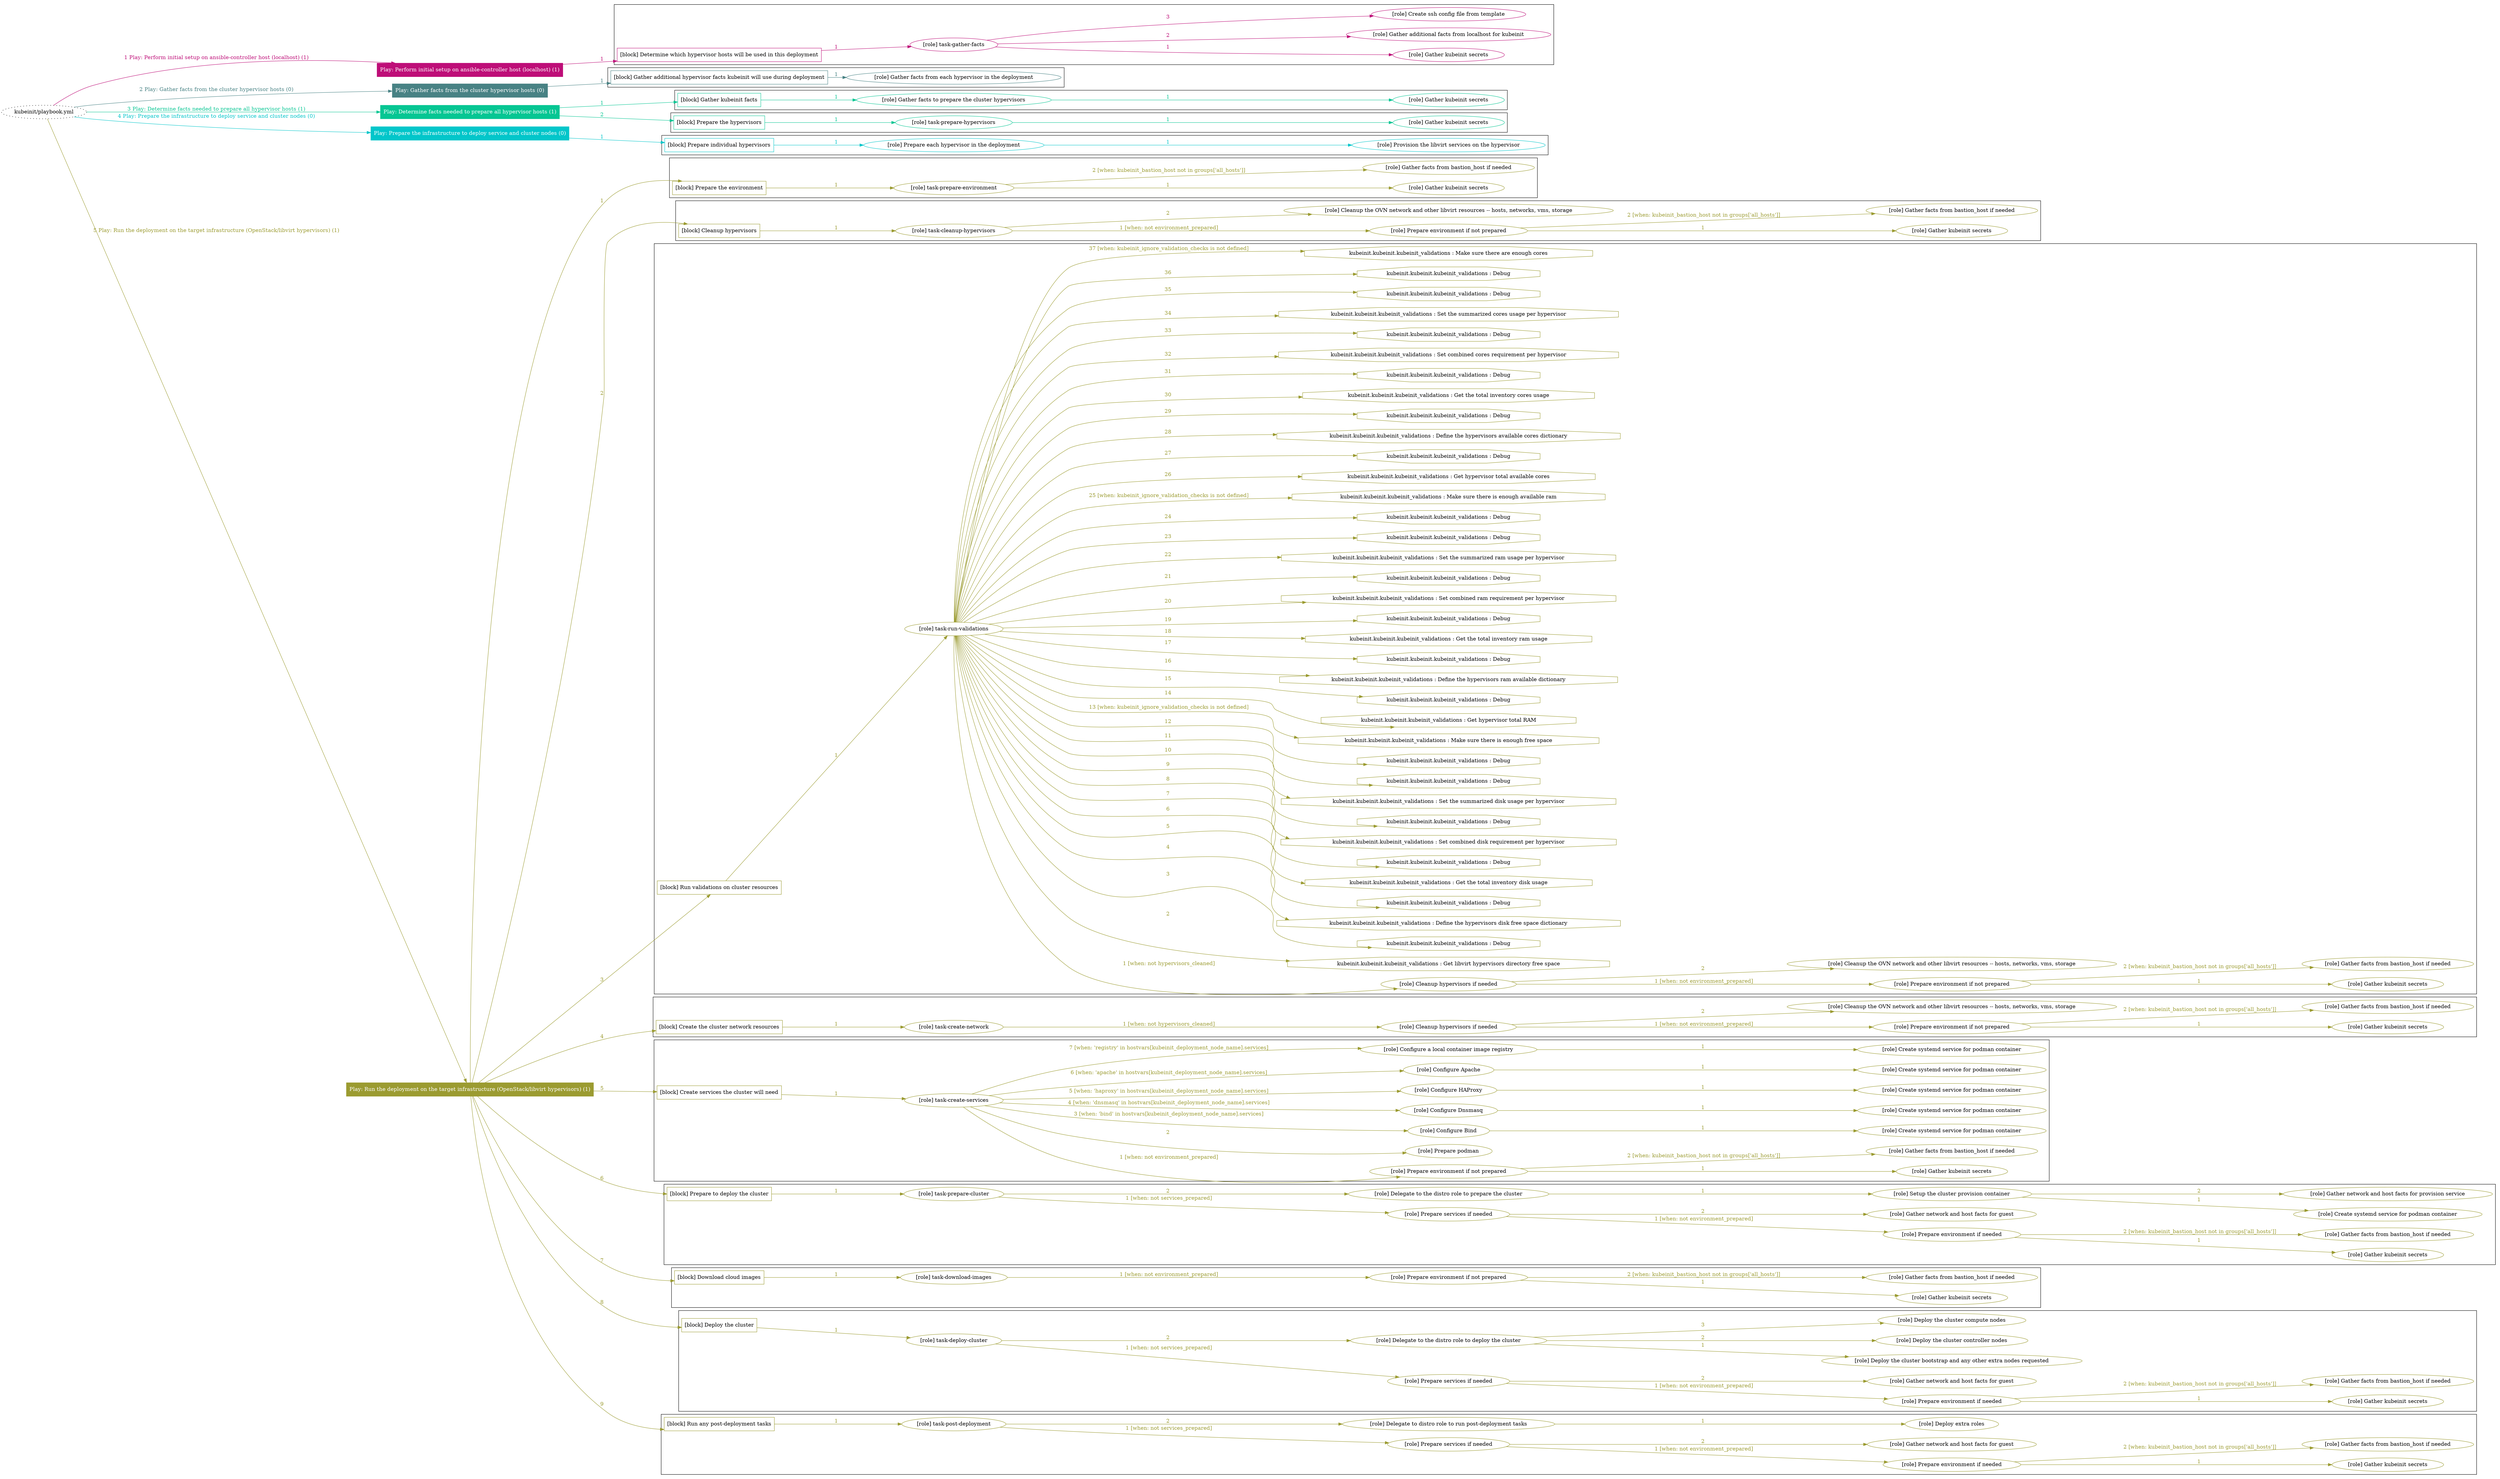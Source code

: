 digraph {
	graph [concentrate=true ordering=in rankdir=LR ratio=fill]
	edge [esep=5 sep=10]
	"kubeinit/playbook.yml" [URL="/home/runner/work/kubeinit/kubeinit/kubeinit/playbook.yml" id=playbook_79feef33 style=dotted]
	"kubeinit/playbook.yml" -> play_b6264d5d [label="1 Play: Perform initial setup on ansible-controller host (localhost) (1)" color="#be0e78" fontcolor="#be0e78" id=edge_play_b6264d5d labeltooltip="1 Play: Perform initial setup on ansible-controller host (localhost) (1)" tooltip="1 Play: Perform initial setup on ansible-controller host (localhost) (1)"]
	subgraph "Play: Perform initial setup on ansible-controller host (localhost) (1)" {
		play_b6264d5d [label="Play: Perform initial setup on ansible-controller host (localhost) (1)" URL="/home/runner/work/kubeinit/kubeinit/kubeinit/playbook.yml" color="#be0e78" fontcolor="#ffffff" id=play_b6264d5d shape=box style=filled tooltip=localhost]
		play_b6264d5d -> block_942d577d [label=1 color="#be0e78" fontcolor="#be0e78" id=edge_block_942d577d labeltooltip=1 tooltip=1]
		subgraph cluster_block_942d577d {
			block_942d577d [label="[block] Determine which hypervisor hosts will be used in this deployment" URL="/home/runner/work/kubeinit/kubeinit/kubeinit/playbook.yml" color="#be0e78" id=block_942d577d labeltooltip="Determine which hypervisor hosts will be used in this deployment" shape=box tooltip="Determine which hypervisor hosts will be used in this deployment"]
			block_942d577d -> role_ca9f00c0 [label="1 " color="#be0e78" fontcolor="#be0e78" id=edge_role_ca9f00c0 labeltooltip="1 " tooltip="1 "]
			subgraph "task-gather-facts" {
				role_ca9f00c0 [label="[role] task-gather-facts" URL="/home/runner/work/kubeinit/kubeinit/kubeinit/playbook.yml" color="#be0e78" id=role_ca9f00c0 tooltip="task-gather-facts"]
				role_ca9f00c0 -> role_f2886af3 [label="1 " color="#be0e78" fontcolor="#be0e78" id=edge_role_f2886af3 labeltooltip="1 " tooltip="1 "]
				subgraph "Gather kubeinit secrets" {
					role_f2886af3 [label="[role] Gather kubeinit secrets" URL="/home/runner/.ansible/collections/ansible_collections/kubeinit/kubeinit/roles/kubeinit_prepare/tasks/build_hypervisors_group.yml" color="#be0e78" id=role_f2886af3 tooltip="Gather kubeinit secrets"]
				}
				role_ca9f00c0 -> role_93251179 [label="2 " color="#be0e78" fontcolor="#be0e78" id=edge_role_93251179 labeltooltip="2 " tooltip="2 "]
				subgraph "Gather additional facts from localhost for kubeinit" {
					role_93251179 [label="[role] Gather additional facts from localhost for kubeinit" URL="/home/runner/.ansible/collections/ansible_collections/kubeinit/kubeinit/roles/kubeinit_prepare/tasks/build_hypervisors_group.yml" color="#be0e78" id=role_93251179 tooltip="Gather additional facts from localhost for kubeinit"]
				}
				role_ca9f00c0 -> role_b728323c [label="3 " color="#be0e78" fontcolor="#be0e78" id=edge_role_b728323c labeltooltip="3 " tooltip="3 "]
				subgraph "Create ssh config file from template" {
					role_b728323c [label="[role] Create ssh config file from template" URL="/home/runner/.ansible/collections/ansible_collections/kubeinit/kubeinit/roles/kubeinit_prepare/tasks/build_hypervisors_group.yml" color="#be0e78" id=role_b728323c tooltip="Create ssh config file from template"]
				}
			}
		}
	}
	"kubeinit/playbook.yml" -> play_5d68a4b6 [label="2 Play: Gather facts from the cluster hypervisor hosts (0)" color="#488284" fontcolor="#488284" id=edge_play_5d68a4b6 labeltooltip="2 Play: Gather facts from the cluster hypervisor hosts (0)" tooltip="2 Play: Gather facts from the cluster hypervisor hosts (0)"]
	subgraph "Play: Gather facts from the cluster hypervisor hosts (0)" {
		play_5d68a4b6 [label="Play: Gather facts from the cluster hypervisor hosts (0)" URL="/home/runner/work/kubeinit/kubeinit/kubeinit/playbook.yml" color="#488284" fontcolor="#ffffff" id=play_5d68a4b6 shape=box style=filled tooltip="Play: Gather facts from the cluster hypervisor hosts (0)"]
		play_5d68a4b6 -> block_b8fb688a [label=1 color="#488284" fontcolor="#488284" id=edge_block_b8fb688a labeltooltip=1 tooltip=1]
		subgraph cluster_block_b8fb688a {
			block_b8fb688a [label="[block] Gather additional hypervisor facts kubeinit will use during deployment" URL="/home/runner/work/kubeinit/kubeinit/kubeinit/playbook.yml" color="#488284" id=block_b8fb688a labeltooltip="Gather additional hypervisor facts kubeinit will use during deployment" shape=box tooltip="Gather additional hypervisor facts kubeinit will use during deployment"]
			block_b8fb688a -> role_fa8a4aa1 [label="1 " color="#488284" fontcolor="#488284" id=edge_role_fa8a4aa1 labeltooltip="1 " tooltip="1 "]
			subgraph "Gather facts from each hypervisor in the deployment" {
				role_fa8a4aa1 [label="[role] Gather facts from each hypervisor in the deployment" URL="/home/runner/work/kubeinit/kubeinit/kubeinit/playbook.yml" color="#488284" id=role_fa8a4aa1 tooltip="Gather facts from each hypervisor in the deployment"]
			}
		}
	}
	"kubeinit/playbook.yml" -> play_2be10977 [label="3 Play: Determine facts needed to prepare all hypervisor hosts (1)" color="#06c693" fontcolor="#06c693" id=edge_play_2be10977 labeltooltip="3 Play: Determine facts needed to prepare all hypervisor hosts (1)" tooltip="3 Play: Determine facts needed to prepare all hypervisor hosts (1)"]
	subgraph "Play: Determine facts needed to prepare all hypervisor hosts (1)" {
		play_2be10977 [label="Play: Determine facts needed to prepare all hypervisor hosts (1)" URL="/home/runner/work/kubeinit/kubeinit/kubeinit/playbook.yml" color="#06c693" fontcolor="#ffffff" id=play_2be10977 shape=box style=filled tooltip=localhost]
		play_2be10977 -> block_46631182 [label=1 color="#06c693" fontcolor="#06c693" id=edge_block_46631182 labeltooltip=1 tooltip=1]
		subgraph cluster_block_46631182 {
			block_46631182 [label="[block] Gather kubeinit facts" URL="/home/runner/work/kubeinit/kubeinit/kubeinit/playbook.yml" color="#06c693" id=block_46631182 labeltooltip="Gather kubeinit facts" shape=box tooltip="Gather kubeinit facts"]
			block_46631182 -> role_393a9db3 [label="1 " color="#06c693" fontcolor="#06c693" id=edge_role_393a9db3 labeltooltip="1 " tooltip="1 "]
			subgraph "Gather facts to prepare the cluster hypervisors" {
				role_393a9db3 [label="[role] Gather facts to prepare the cluster hypervisors" URL="/home/runner/work/kubeinit/kubeinit/kubeinit/playbook.yml" color="#06c693" id=role_393a9db3 tooltip="Gather facts to prepare the cluster hypervisors"]
				role_393a9db3 -> role_15fc2aa1 [label="1 " color="#06c693" fontcolor="#06c693" id=edge_role_15fc2aa1 labeltooltip="1 " tooltip="1 "]
				subgraph "Gather kubeinit secrets" {
					role_15fc2aa1 [label="[role] Gather kubeinit secrets" URL="/home/runner/.ansible/collections/ansible_collections/kubeinit/kubeinit/roles/kubeinit_prepare/tasks/gather_kubeinit_facts.yml" color="#06c693" id=role_15fc2aa1 tooltip="Gather kubeinit secrets"]
				}
			}
		}
		play_2be10977 -> block_dbf556fd [label=2 color="#06c693" fontcolor="#06c693" id=edge_block_dbf556fd labeltooltip=2 tooltip=2]
		subgraph cluster_block_dbf556fd {
			block_dbf556fd [label="[block] Prepare the hypervisors" URL="/home/runner/work/kubeinit/kubeinit/kubeinit/playbook.yml" color="#06c693" id=block_dbf556fd labeltooltip="Prepare the hypervisors" shape=box tooltip="Prepare the hypervisors"]
			block_dbf556fd -> role_bd6dd998 [label="1 " color="#06c693" fontcolor="#06c693" id=edge_role_bd6dd998 labeltooltip="1 " tooltip="1 "]
			subgraph "task-prepare-hypervisors" {
				role_bd6dd998 [label="[role] task-prepare-hypervisors" URL="/home/runner/work/kubeinit/kubeinit/kubeinit/playbook.yml" color="#06c693" id=role_bd6dd998 tooltip="task-prepare-hypervisors"]
				role_bd6dd998 -> role_65ed6461 [label="1 " color="#06c693" fontcolor="#06c693" id=edge_role_65ed6461 labeltooltip="1 " tooltip="1 "]
				subgraph "Gather kubeinit secrets" {
					role_65ed6461 [label="[role] Gather kubeinit secrets" URL="/home/runner/.ansible/collections/ansible_collections/kubeinit/kubeinit/roles/kubeinit_prepare/tasks/gather_kubeinit_facts.yml" color="#06c693" id=role_65ed6461 tooltip="Gather kubeinit secrets"]
				}
			}
		}
	}
	"kubeinit/playbook.yml" -> play_b02cfb0a [label="4 Play: Prepare the infrastructure to deploy service and cluster nodes (0)" color="#02c6ca" fontcolor="#02c6ca" id=edge_play_b02cfb0a labeltooltip="4 Play: Prepare the infrastructure to deploy service and cluster nodes (0)" tooltip="4 Play: Prepare the infrastructure to deploy service and cluster nodes (0)"]
	subgraph "Play: Prepare the infrastructure to deploy service and cluster nodes (0)" {
		play_b02cfb0a [label="Play: Prepare the infrastructure to deploy service and cluster nodes (0)" URL="/home/runner/work/kubeinit/kubeinit/kubeinit/playbook.yml" color="#02c6ca" fontcolor="#ffffff" id=play_b02cfb0a shape=box style=filled tooltip="Play: Prepare the infrastructure to deploy service and cluster nodes (0)"]
		play_b02cfb0a -> block_32d2fcfc [label=1 color="#02c6ca" fontcolor="#02c6ca" id=edge_block_32d2fcfc labeltooltip=1 tooltip=1]
		subgraph cluster_block_32d2fcfc {
			block_32d2fcfc [label="[block] Prepare individual hypervisors" URL="/home/runner/work/kubeinit/kubeinit/kubeinit/playbook.yml" color="#02c6ca" id=block_32d2fcfc labeltooltip="Prepare individual hypervisors" shape=box tooltip="Prepare individual hypervisors"]
			block_32d2fcfc -> role_2713a1a3 [label="1 " color="#02c6ca" fontcolor="#02c6ca" id=edge_role_2713a1a3 labeltooltip="1 " tooltip="1 "]
			subgraph "Prepare each hypervisor in the deployment" {
				role_2713a1a3 [label="[role] Prepare each hypervisor in the deployment" URL="/home/runner/work/kubeinit/kubeinit/kubeinit/playbook.yml" color="#02c6ca" id=role_2713a1a3 tooltip="Prepare each hypervisor in the deployment"]
				role_2713a1a3 -> role_30ef7427 [label="1 " color="#02c6ca" fontcolor="#02c6ca" id=edge_role_30ef7427 labeltooltip="1 " tooltip="1 "]
				subgraph "Provision the libvirt services on the hypervisor" {
					role_30ef7427 [label="[role] Provision the libvirt services on the hypervisor" URL="/home/runner/.ansible/collections/ansible_collections/kubeinit/kubeinit/roles/kubeinit_prepare/tasks/prepare_hypervisor.yml" color="#02c6ca" id=role_30ef7427 tooltip="Provision the libvirt services on the hypervisor"]
				}
			}
		}
	}
	"kubeinit/playbook.yml" -> play_7c5bcf13 [label="5 Play: Run the deployment on the target infrastructure (OpenStack/libvirt hypervisors) (1)" color="#9b9b31" fontcolor="#9b9b31" id=edge_play_7c5bcf13 labeltooltip="5 Play: Run the deployment on the target infrastructure (OpenStack/libvirt hypervisors) (1)" tooltip="5 Play: Run the deployment on the target infrastructure (OpenStack/libvirt hypervisors) (1)"]
	subgraph "Play: Run the deployment on the target infrastructure (OpenStack/libvirt hypervisors) (1)" {
		play_7c5bcf13 [label="Play: Run the deployment on the target infrastructure (OpenStack/libvirt hypervisors) (1)" URL="/home/runner/work/kubeinit/kubeinit/kubeinit/playbook.yml" color="#9b9b31" fontcolor="#ffffff" id=play_7c5bcf13 shape=box style=filled tooltip=localhost]
		play_7c5bcf13 -> block_2e6d80b7 [label=1 color="#9b9b31" fontcolor="#9b9b31" id=edge_block_2e6d80b7 labeltooltip=1 tooltip=1]
		subgraph cluster_block_2e6d80b7 {
			block_2e6d80b7 [label="[block] Prepare the environment" URL="/home/runner/work/kubeinit/kubeinit/kubeinit/playbook.yml" color="#9b9b31" id=block_2e6d80b7 labeltooltip="Prepare the environment" shape=box tooltip="Prepare the environment"]
			block_2e6d80b7 -> role_5caa0d5e [label="1 " color="#9b9b31" fontcolor="#9b9b31" id=edge_role_5caa0d5e labeltooltip="1 " tooltip="1 "]
			subgraph "task-prepare-environment" {
				role_5caa0d5e [label="[role] task-prepare-environment" URL="/home/runner/work/kubeinit/kubeinit/kubeinit/playbook.yml" color="#9b9b31" id=role_5caa0d5e tooltip="task-prepare-environment"]
				role_5caa0d5e -> role_eb47752a [label="1 " color="#9b9b31" fontcolor="#9b9b31" id=edge_role_eb47752a labeltooltip="1 " tooltip="1 "]
				subgraph "Gather kubeinit secrets" {
					role_eb47752a [label="[role] Gather kubeinit secrets" URL="/home/runner/.ansible/collections/ansible_collections/kubeinit/kubeinit/roles/kubeinit_prepare/tasks/gather_kubeinit_facts.yml" color="#9b9b31" id=role_eb47752a tooltip="Gather kubeinit secrets"]
				}
				role_5caa0d5e -> role_02b798b3 [label="2 [when: kubeinit_bastion_host not in groups['all_hosts']]" color="#9b9b31" fontcolor="#9b9b31" id=edge_role_02b798b3 labeltooltip="2 [when: kubeinit_bastion_host not in groups['all_hosts']]" tooltip="2 [when: kubeinit_bastion_host not in groups['all_hosts']]"]
				subgraph "Gather facts from bastion_host if needed" {
					role_02b798b3 [label="[role] Gather facts from bastion_host if needed" URL="/home/runner/.ansible/collections/ansible_collections/kubeinit/kubeinit/roles/kubeinit_prepare/tasks/main.yml" color="#9b9b31" id=role_02b798b3 tooltip="Gather facts from bastion_host if needed"]
				}
			}
		}
		play_7c5bcf13 -> block_6ee1c966 [label=2 color="#9b9b31" fontcolor="#9b9b31" id=edge_block_6ee1c966 labeltooltip=2 tooltip=2]
		subgraph cluster_block_6ee1c966 {
			block_6ee1c966 [label="[block] Cleanup hypervisors" URL="/home/runner/work/kubeinit/kubeinit/kubeinit/playbook.yml" color="#9b9b31" id=block_6ee1c966 labeltooltip="Cleanup hypervisors" shape=box tooltip="Cleanup hypervisors"]
			block_6ee1c966 -> role_72a1e2b0 [label="1 " color="#9b9b31" fontcolor="#9b9b31" id=edge_role_72a1e2b0 labeltooltip="1 " tooltip="1 "]
			subgraph "task-cleanup-hypervisors" {
				role_72a1e2b0 [label="[role] task-cleanup-hypervisors" URL="/home/runner/work/kubeinit/kubeinit/kubeinit/playbook.yml" color="#9b9b31" id=role_72a1e2b0 tooltip="task-cleanup-hypervisors"]
				role_72a1e2b0 -> role_6654db71 [label="1 [when: not environment_prepared]" color="#9b9b31" fontcolor="#9b9b31" id=edge_role_6654db71 labeltooltip="1 [when: not environment_prepared]" tooltip="1 [when: not environment_prepared]"]
				subgraph "Prepare environment if not prepared" {
					role_6654db71 [label="[role] Prepare environment if not prepared" URL="/home/runner/.ansible/collections/ansible_collections/kubeinit/kubeinit/roles/kubeinit_libvirt/tasks/cleanup_hypervisors.yml" color="#9b9b31" id=role_6654db71 tooltip="Prepare environment if not prepared"]
					role_6654db71 -> role_ad347670 [label="1 " color="#9b9b31" fontcolor="#9b9b31" id=edge_role_ad347670 labeltooltip="1 " tooltip="1 "]
					subgraph "Gather kubeinit secrets" {
						role_ad347670 [label="[role] Gather kubeinit secrets" URL="/home/runner/.ansible/collections/ansible_collections/kubeinit/kubeinit/roles/kubeinit_prepare/tasks/gather_kubeinit_facts.yml" color="#9b9b31" id=role_ad347670 tooltip="Gather kubeinit secrets"]
					}
					role_6654db71 -> role_9a843f53 [label="2 [when: kubeinit_bastion_host not in groups['all_hosts']]" color="#9b9b31" fontcolor="#9b9b31" id=edge_role_9a843f53 labeltooltip="2 [when: kubeinit_bastion_host not in groups['all_hosts']]" tooltip="2 [when: kubeinit_bastion_host not in groups['all_hosts']]"]
					subgraph "Gather facts from bastion_host if needed" {
						role_9a843f53 [label="[role] Gather facts from bastion_host if needed" URL="/home/runner/.ansible/collections/ansible_collections/kubeinit/kubeinit/roles/kubeinit_prepare/tasks/main.yml" color="#9b9b31" id=role_9a843f53 tooltip="Gather facts from bastion_host if needed"]
					}
				}
				role_72a1e2b0 -> role_bb3e7db4 [label="2 " color="#9b9b31" fontcolor="#9b9b31" id=edge_role_bb3e7db4 labeltooltip="2 " tooltip="2 "]
				subgraph "Cleanup the OVN network and other libvirt resources -- hosts, networks, vms, storage" {
					role_bb3e7db4 [label="[role] Cleanup the OVN network and other libvirt resources -- hosts, networks, vms, storage" URL="/home/runner/.ansible/collections/ansible_collections/kubeinit/kubeinit/roles/kubeinit_libvirt/tasks/cleanup_hypervisors.yml" color="#9b9b31" id=role_bb3e7db4 tooltip="Cleanup the OVN network and other libvirt resources -- hosts, networks, vms, storage"]
				}
			}
		}
		play_7c5bcf13 -> block_8188c5a0 [label=3 color="#9b9b31" fontcolor="#9b9b31" id=edge_block_8188c5a0 labeltooltip=3 tooltip=3]
		subgraph cluster_block_8188c5a0 {
			block_8188c5a0 [label="[block] Run validations on cluster resources" URL="/home/runner/work/kubeinit/kubeinit/kubeinit/playbook.yml" color="#9b9b31" id=block_8188c5a0 labeltooltip="Run validations on cluster resources" shape=box tooltip="Run validations on cluster resources"]
			block_8188c5a0 -> role_259c9e72 [label="1 " color="#9b9b31" fontcolor="#9b9b31" id=edge_role_259c9e72 labeltooltip="1 " tooltip="1 "]
			subgraph "task-run-validations" {
				role_259c9e72 [label="[role] task-run-validations" URL="/home/runner/work/kubeinit/kubeinit/kubeinit/playbook.yml" color="#9b9b31" id=role_259c9e72 tooltip="task-run-validations"]
				role_259c9e72 -> role_c27d4017 [label="1 [when: not hypervisors_cleaned]" color="#9b9b31" fontcolor="#9b9b31" id=edge_role_c27d4017 labeltooltip="1 [when: not hypervisors_cleaned]" tooltip="1 [when: not hypervisors_cleaned]"]
				subgraph "Cleanup hypervisors if needed" {
					role_c27d4017 [label="[role] Cleanup hypervisors if needed" URL="/home/runner/.ansible/collections/ansible_collections/kubeinit/kubeinit/roles/kubeinit_validations/tasks/main.yml" color="#9b9b31" id=role_c27d4017 tooltip="Cleanup hypervisors if needed"]
					role_c27d4017 -> role_d06b6d75 [label="1 [when: not environment_prepared]" color="#9b9b31" fontcolor="#9b9b31" id=edge_role_d06b6d75 labeltooltip="1 [when: not environment_prepared]" tooltip="1 [when: not environment_prepared]"]
					subgraph "Prepare environment if not prepared" {
						role_d06b6d75 [label="[role] Prepare environment if not prepared" URL="/home/runner/.ansible/collections/ansible_collections/kubeinit/kubeinit/roles/kubeinit_libvirt/tasks/cleanup_hypervisors.yml" color="#9b9b31" id=role_d06b6d75 tooltip="Prepare environment if not prepared"]
						role_d06b6d75 -> role_4a35ca47 [label="1 " color="#9b9b31" fontcolor="#9b9b31" id=edge_role_4a35ca47 labeltooltip="1 " tooltip="1 "]
						subgraph "Gather kubeinit secrets" {
							role_4a35ca47 [label="[role] Gather kubeinit secrets" URL="/home/runner/.ansible/collections/ansible_collections/kubeinit/kubeinit/roles/kubeinit_prepare/tasks/gather_kubeinit_facts.yml" color="#9b9b31" id=role_4a35ca47 tooltip="Gather kubeinit secrets"]
						}
						role_d06b6d75 -> role_a4a3081b [label="2 [when: kubeinit_bastion_host not in groups['all_hosts']]" color="#9b9b31" fontcolor="#9b9b31" id=edge_role_a4a3081b labeltooltip="2 [when: kubeinit_bastion_host not in groups['all_hosts']]" tooltip="2 [when: kubeinit_bastion_host not in groups['all_hosts']]"]
						subgraph "Gather facts from bastion_host if needed" {
							role_a4a3081b [label="[role] Gather facts from bastion_host if needed" URL="/home/runner/.ansible/collections/ansible_collections/kubeinit/kubeinit/roles/kubeinit_prepare/tasks/main.yml" color="#9b9b31" id=role_a4a3081b tooltip="Gather facts from bastion_host if needed"]
						}
					}
					role_c27d4017 -> role_e6c9b0c5 [label="2 " color="#9b9b31" fontcolor="#9b9b31" id=edge_role_e6c9b0c5 labeltooltip="2 " tooltip="2 "]
					subgraph "Cleanup the OVN network and other libvirt resources -- hosts, networks, vms, storage" {
						role_e6c9b0c5 [label="[role] Cleanup the OVN network and other libvirt resources -- hosts, networks, vms, storage" URL="/home/runner/.ansible/collections/ansible_collections/kubeinit/kubeinit/roles/kubeinit_libvirt/tasks/cleanup_hypervisors.yml" color="#9b9b31" id=role_e6c9b0c5 tooltip="Cleanup the OVN network and other libvirt resources -- hosts, networks, vms, storage"]
					}
				}
				task_b7c398ce [label="kubeinit.kubeinit.kubeinit_validations : Get libvirt hypervisors directory free space" URL="/home/runner/.ansible/collections/ansible_collections/kubeinit/kubeinit/roles/kubeinit_validations/tasks/10_libvirt_free_space.yml" color="#9b9b31" id=task_b7c398ce shape=octagon tooltip="kubeinit.kubeinit.kubeinit_validations : Get libvirt hypervisors directory free space"]
				role_259c9e72 -> task_b7c398ce [label="2 " color="#9b9b31" fontcolor="#9b9b31" id=edge_task_b7c398ce labeltooltip="2 " tooltip="2 "]
				task_a0a819f2 [label="kubeinit.kubeinit.kubeinit_validations : Debug" URL="/home/runner/.ansible/collections/ansible_collections/kubeinit/kubeinit/roles/kubeinit_validations/tasks/10_libvirt_free_space.yml" color="#9b9b31" id=task_a0a819f2 shape=octagon tooltip="kubeinit.kubeinit.kubeinit_validations : Debug"]
				role_259c9e72 -> task_a0a819f2 [label="3 " color="#9b9b31" fontcolor="#9b9b31" id=edge_task_a0a819f2 labeltooltip="3 " tooltip="3 "]
				task_cb7c500f [label="kubeinit.kubeinit.kubeinit_validations : Define the hypervisors disk free space dictionary" URL="/home/runner/.ansible/collections/ansible_collections/kubeinit/kubeinit/roles/kubeinit_validations/tasks/10_libvirt_free_space.yml" color="#9b9b31" id=task_cb7c500f shape=octagon tooltip="kubeinit.kubeinit.kubeinit_validations : Define the hypervisors disk free space dictionary"]
				role_259c9e72 -> task_cb7c500f [label="4 " color="#9b9b31" fontcolor="#9b9b31" id=edge_task_cb7c500f labeltooltip="4 " tooltip="4 "]
				task_3a2b765a [label="kubeinit.kubeinit.kubeinit_validations : Debug" URL="/home/runner/.ansible/collections/ansible_collections/kubeinit/kubeinit/roles/kubeinit_validations/tasks/10_libvirt_free_space.yml" color="#9b9b31" id=task_3a2b765a shape=octagon tooltip="kubeinit.kubeinit.kubeinit_validations : Debug"]
				role_259c9e72 -> task_3a2b765a [label="5 " color="#9b9b31" fontcolor="#9b9b31" id=edge_task_3a2b765a labeltooltip="5 " tooltip="5 "]
				task_dc2dc664 [label="kubeinit.kubeinit.kubeinit_validations : Get the total inventory disk usage" URL="/home/runner/.ansible/collections/ansible_collections/kubeinit/kubeinit/roles/kubeinit_validations/tasks/10_libvirt_free_space.yml" color="#9b9b31" id=task_dc2dc664 shape=octagon tooltip="kubeinit.kubeinit.kubeinit_validations : Get the total inventory disk usage"]
				role_259c9e72 -> task_dc2dc664 [label="6 " color="#9b9b31" fontcolor="#9b9b31" id=edge_task_dc2dc664 labeltooltip="6 " tooltip="6 "]
				task_ba283eeb [label="kubeinit.kubeinit.kubeinit_validations : Debug" URL="/home/runner/.ansible/collections/ansible_collections/kubeinit/kubeinit/roles/kubeinit_validations/tasks/10_libvirt_free_space.yml" color="#9b9b31" id=task_ba283eeb shape=octagon tooltip="kubeinit.kubeinit.kubeinit_validations : Debug"]
				role_259c9e72 -> task_ba283eeb [label="7 " color="#9b9b31" fontcolor="#9b9b31" id=edge_task_ba283eeb labeltooltip="7 " tooltip="7 "]
				task_04bfa6e7 [label="kubeinit.kubeinit.kubeinit_validations : Set combined disk requirement per hypervisor" URL="/home/runner/.ansible/collections/ansible_collections/kubeinit/kubeinit/roles/kubeinit_validations/tasks/10_libvirt_free_space.yml" color="#9b9b31" id=task_04bfa6e7 shape=octagon tooltip="kubeinit.kubeinit.kubeinit_validations : Set combined disk requirement per hypervisor"]
				role_259c9e72 -> task_04bfa6e7 [label="8 " color="#9b9b31" fontcolor="#9b9b31" id=edge_task_04bfa6e7 labeltooltip="8 " tooltip="8 "]
				task_73ff46b4 [label="kubeinit.kubeinit.kubeinit_validations : Debug" URL="/home/runner/.ansible/collections/ansible_collections/kubeinit/kubeinit/roles/kubeinit_validations/tasks/10_libvirt_free_space.yml" color="#9b9b31" id=task_73ff46b4 shape=octagon tooltip="kubeinit.kubeinit.kubeinit_validations : Debug"]
				role_259c9e72 -> task_73ff46b4 [label="9 " color="#9b9b31" fontcolor="#9b9b31" id=edge_task_73ff46b4 labeltooltip="9 " tooltip="9 "]
				task_30b244cd [label="kubeinit.kubeinit.kubeinit_validations : Set the summarized disk usage per hypervisor" URL="/home/runner/.ansible/collections/ansible_collections/kubeinit/kubeinit/roles/kubeinit_validations/tasks/10_libvirt_free_space.yml" color="#9b9b31" id=task_30b244cd shape=octagon tooltip="kubeinit.kubeinit.kubeinit_validations : Set the summarized disk usage per hypervisor"]
				role_259c9e72 -> task_30b244cd [label="10 " color="#9b9b31" fontcolor="#9b9b31" id=edge_task_30b244cd labeltooltip="10 " tooltip="10 "]
				task_b024bcb0 [label="kubeinit.kubeinit.kubeinit_validations : Debug" URL="/home/runner/.ansible/collections/ansible_collections/kubeinit/kubeinit/roles/kubeinit_validations/tasks/10_libvirt_free_space.yml" color="#9b9b31" id=task_b024bcb0 shape=octagon tooltip="kubeinit.kubeinit.kubeinit_validations : Debug"]
				role_259c9e72 -> task_b024bcb0 [label="11 " color="#9b9b31" fontcolor="#9b9b31" id=edge_task_b024bcb0 labeltooltip="11 " tooltip="11 "]
				task_95ddbbcd [label="kubeinit.kubeinit.kubeinit_validations : Debug" URL="/home/runner/.ansible/collections/ansible_collections/kubeinit/kubeinit/roles/kubeinit_validations/tasks/10_libvirt_free_space.yml" color="#9b9b31" id=task_95ddbbcd shape=octagon tooltip="kubeinit.kubeinit.kubeinit_validations : Debug"]
				role_259c9e72 -> task_95ddbbcd [label="12 " color="#9b9b31" fontcolor="#9b9b31" id=edge_task_95ddbbcd labeltooltip="12 " tooltip="12 "]
				task_39b30ff5 [label="kubeinit.kubeinit.kubeinit_validations : Make sure there is enough free space" URL="/home/runner/.ansible/collections/ansible_collections/kubeinit/kubeinit/roles/kubeinit_validations/tasks/10_libvirt_free_space.yml" color="#9b9b31" id=task_39b30ff5 shape=octagon tooltip="kubeinit.kubeinit.kubeinit_validations : Make sure there is enough free space"]
				role_259c9e72 -> task_39b30ff5 [label="13 [when: kubeinit_ignore_validation_checks is not defined]" color="#9b9b31" fontcolor="#9b9b31" id=edge_task_39b30ff5 labeltooltip="13 [when: kubeinit_ignore_validation_checks is not defined]" tooltip="13 [when: kubeinit_ignore_validation_checks is not defined]"]
				task_7cf0e047 [label="kubeinit.kubeinit.kubeinit_validations : Get hypervisor total RAM" URL="/home/runner/.ansible/collections/ansible_collections/kubeinit/kubeinit/roles/kubeinit_validations/tasks/20_libvirt_available_ram.yml" color="#9b9b31" id=task_7cf0e047 shape=octagon tooltip="kubeinit.kubeinit.kubeinit_validations : Get hypervisor total RAM"]
				role_259c9e72 -> task_7cf0e047 [label="14 " color="#9b9b31" fontcolor="#9b9b31" id=edge_task_7cf0e047 labeltooltip="14 " tooltip="14 "]
				task_2dd0b7a0 [label="kubeinit.kubeinit.kubeinit_validations : Debug" URL="/home/runner/.ansible/collections/ansible_collections/kubeinit/kubeinit/roles/kubeinit_validations/tasks/20_libvirt_available_ram.yml" color="#9b9b31" id=task_2dd0b7a0 shape=octagon tooltip="kubeinit.kubeinit.kubeinit_validations : Debug"]
				role_259c9e72 -> task_2dd0b7a0 [label="15 " color="#9b9b31" fontcolor="#9b9b31" id=edge_task_2dd0b7a0 labeltooltip="15 " tooltip="15 "]
				task_953156f3 [label="kubeinit.kubeinit.kubeinit_validations : Define the hypervisors ram available dictionary" URL="/home/runner/.ansible/collections/ansible_collections/kubeinit/kubeinit/roles/kubeinit_validations/tasks/20_libvirt_available_ram.yml" color="#9b9b31" id=task_953156f3 shape=octagon tooltip="kubeinit.kubeinit.kubeinit_validations : Define the hypervisors ram available dictionary"]
				role_259c9e72 -> task_953156f3 [label="16 " color="#9b9b31" fontcolor="#9b9b31" id=edge_task_953156f3 labeltooltip="16 " tooltip="16 "]
				task_072bed36 [label="kubeinit.kubeinit.kubeinit_validations : Debug" URL="/home/runner/.ansible/collections/ansible_collections/kubeinit/kubeinit/roles/kubeinit_validations/tasks/20_libvirt_available_ram.yml" color="#9b9b31" id=task_072bed36 shape=octagon tooltip="kubeinit.kubeinit.kubeinit_validations : Debug"]
				role_259c9e72 -> task_072bed36 [label="17 " color="#9b9b31" fontcolor="#9b9b31" id=edge_task_072bed36 labeltooltip="17 " tooltip="17 "]
				task_5db4dd41 [label="kubeinit.kubeinit.kubeinit_validations : Get the total inventory ram usage" URL="/home/runner/.ansible/collections/ansible_collections/kubeinit/kubeinit/roles/kubeinit_validations/tasks/20_libvirt_available_ram.yml" color="#9b9b31" id=task_5db4dd41 shape=octagon tooltip="kubeinit.kubeinit.kubeinit_validations : Get the total inventory ram usage"]
				role_259c9e72 -> task_5db4dd41 [label="18 " color="#9b9b31" fontcolor="#9b9b31" id=edge_task_5db4dd41 labeltooltip="18 " tooltip="18 "]
				task_124fd289 [label="kubeinit.kubeinit.kubeinit_validations : Debug" URL="/home/runner/.ansible/collections/ansible_collections/kubeinit/kubeinit/roles/kubeinit_validations/tasks/20_libvirt_available_ram.yml" color="#9b9b31" id=task_124fd289 shape=octagon tooltip="kubeinit.kubeinit.kubeinit_validations : Debug"]
				role_259c9e72 -> task_124fd289 [label="19 " color="#9b9b31" fontcolor="#9b9b31" id=edge_task_124fd289 labeltooltip="19 " tooltip="19 "]
				task_6bb5b798 [label="kubeinit.kubeinit.kubeinit_validations : Set combined ram requirement per hypervisor" URL="/home/runner/.ansible/collections/ansible_collections/kubeinit/kubeinit/roles/kubeinit_validations/tasks/20_libvirt_available_ram.yml" color="#9b9b31" id=task_6bb5b798 shape=octagon tooltip="kubeinit.kubeinit.kubeinit_validations : Set combined ram requirement per hypervisor"]
				role_259c9e72 -> task_6bb5b798 [label="20 " color="#9b9b31" fontcolor="#9b9b31" id=edge_task_6bb5b798 labeltooltip="20 " tooltip="20 "]
				task_091c4e4f [label="kubeinit.kubeinit.kubeinit_validations : Debug" URL="/home/runner/.ansible/collections/ansible_collections/kubeinit/kubeinit/roles/kubeinit_validations/tasks/20_libvirt_available_ram.yml" color="#9b9b31" id=task_091c4e4f shape=octagon tooltip="kubeinit.kubeinit.kubeinit_validations : Debug"]
				role_259c9e72 -> task_091c4e4f [label="21 " color="#9b9b31" fontcolor="#9b9b31" id=edge_task_091c4e4f labeltooltip="21 " tooltip="21 "]
				task_7de0ae57 [label="kubeinit.kubeinit.kubeinit_validations : Set the summarized ram usage per hypervisor" URL="/home/runner/.ansible/collections/ansible_collections/kubeinit/kubeinit/roles/kubeinit_validations/tasks/20_libvirt_available_ram.yml" color="#9b9b31" id=task_7de0ae57 shape=octagon tooltip="kubeinit.kubeinit.kubeinit_validations : Set the summarized ram usage per hypervisor"]
				role_259c9e72 -> task_7de0ae57 [label="22 " color="#9b9b31" fontcolor="#9b9b31" id=edge_task_7de0ae57 labeltooltip="22 " tooltip="22 "]
				task_f82a591a [label="kubeinit.kubeinit.kubeinit_validations : Debug" URL="/home/runner/.ansible/collections/ansible_collections/kubeinit/kubeinit/roles/kubeinit_validations/tasks/20_libvirt_available_ram.yml" color="#9b9b31" id=task_f82a591a shape=octagon tooltip="kubeinit.kubeinit.kubeinit_validations : Debug"]
				role_259c9e72 -> task_f82a591a [label="23 " color="#9b9b31" fontcolor="#9b9b31" id=edge_task_f82a591a labeltooltip="23 " tooltip="23 "]
				task_2edbde1e [label="kubeinit.kubeinit.kubeinit_validations : Debug" URL="/home/runner/.ansible/collections/ansible_collections/kubeinit/kubeinit/roles/kubeinit_validations/tasks/20_libvirt_available_ram.yml" color="#9b9b31" id=task_2edbde1e shape=octagon tooltip="kubeinit.kubeinit.kubeinit_validations : Debug"]
				role_259c9e72 -> task_2edbde1e [label="24 " color="#9b9b31" fontcolor="#9b9b31" id=edge_task_2edbde1e labeltooltip="24 " tooltip="24 "]
				task_a1f9f5c7 [label="kubeinit.kubeinit.kubeinit_validations : Make sure there is enough available ram" URL="/home/runner/.ansible/collections/ansible_collections/kubeinit/kubeinit/roles/kubeinit_validations/tasks/20_libvirt_available_ram.yml" color="#9b9b31" id=task_a1f9f5c7 shape=octagon tooltip="kubeinit.kubeinit.kubeinit_validations : Make sure there is enough available ram"]
				role_259c9e72 -> task_a1f9f5c7 [label="25 [when: kubeinit_ignore_validation_checks is not defined]" color="#9b9b31" fontcolor="#9b9b31" id=edge_task_a1f9f5c7 labeltooltip="25 [when: kubeinit_ignore_validation_checks is not defined]" tooltip="25 [when: kubeinit_ignore_validation_checks is not defined]"]
				task_e08f19da [label="kubeinit.kubeinit.kubeinit_validations : Get hypervisor total available cores" URL="/home/runner/.ansible/collections/ansible_collections/kubeinit/kubeinit/roles/kubeinit_validations/tasks/30_libvirt_check_cpu_cores.yml" color="#9b9b31" id=task_e08f19da shape=octagon tooltip="kubeinit.kubeinit.kubeinit_validations : Get hypervisor total available cores"]
				role_259c9e72 -> task_e08f19da [label="26 " color="#9b9b31" fontcolor="#9b9b31" id=edge_task_e08f19da labeltooltip="26 " tooltip="26 "]
				task_21199cb5 [label="kubeinit.kubeinit.kubeinit_validations : Debug" URL="/home/runner/.ansible/collections/ansible_collections/kubeinit/kubeinit/roles/kubeinit_validations/tasks/30_libvirt_check_cpu_cores.yml" color="#9b9b31" id=task_21199cb5 shape=octagon tooltip="kubeinit.kubeinit.kubeinit_validations : Debug"]
				role_259c9e72 -> task_21199cb5 [label="27 " color="#9b9b31" fontcolor="#9b9b31" id=edge_task_21199cb5 labeltooltip="27 " tooltip="27 "]
				task_4691eb51 [label="kubeinit.kubeinit.kubeinit_validations : Define the hypervisors available cores dictionary" URL="/home/runner/.ansible/collections/ansible_collections/kubeinit/kubeinit/roles/kubeinit_validations/tasks/30_libvirt_check_cpu_cores.yml" color="#9b9b31" id=task_4691eb51 shape=octagon tooltip="kubeinit.kubeinit.kubeinit_validations : Define the hypervisors available cores dictionary"]
				role_259c9e72 -> task_4691eb51 [label="28 " color="#9b9b31" fontcolor="#9b9b31" id=edge_task_4691eb51 labeltooltip="28 " tooltip="28 "]
				task_54a4c7fb [label="kubeinit.kubeinit.kubeinit_validations : Debug" URL="/home/runner/.ansible/collections/ansible_collections/kubeinit/kubeinit/roles/kubeinit_validations/tasks/30_libvirt_check_cpu_cores.yml" color="#9b9b31" id=task_54a4c7fb shape=octagon tooltip="kubeinit.kubeinit.kubeinit_validations : Debug"]
				role_259c9e72 -> task_54a4c7fb [label="29 " color="#9b9b31" fontcolor="#9b9b31" id=edge_task_54a4c7fb labeltooltip="29 " tooltip="29 "]
				task_87f333a5 [label="kubeinit.kubeinit.kubeinit_validations : Get the total inventory cores usage" URL="/home/runner/.ansible/collections/ansible_collections/kubeinit/kubeinit/roles/kubeinit_validations/tasks/30_libvirt_check_cpu_cores.yml" color="#9b9b31" id=task_87f333a5 shape=octagon tooltip="kubeinit.kubeinit.kubeinit_validations : Get the total inventory cores usage"]
				role_259c9e72 -> task_87f333a5 [label="30 " color="#9b9b31" fontcolor="#9b9b31" id=edge_task_87f333a5 labeltooltip="30 " tooltip="30 "]
				task_2c5c7ad1 [label="kubeinit.kubeinit.kubeinit_validations : Debug" URL="/home/runner/.ansible/collections/ansible_collections/kubeinit/kubeinit/roles/kubeinit_validations/tasks/30_libvirt_check_cpu_cores.yml" color="#9b9b31" id=task_2c5c7ad1 shape=octagon tooltip="kubeinit.kubeinit.kubeinit_validations : Debug"]
				role_259c9e72 -> task_2c5c7ad1 [label="31 " color="#9b9b31" fontcolor="#9b9b31" id=edge_task_2c5c7ad1 labeltooltip="31 " tooltip="31 "]
				task_1b943957 [label="kubeinit.kubeinit.kubeinit_validations : Set combined cores requirement per hypervisor" URL="/home/runner/.ansible/collections/ansible_collections/kubeinit/kubeinit/roles/kubeinit_validations/tasks/30_libvirt_check_cpu_cores.yml" color="#9b9b31" id=task_1b943957 shape=octagon tooltip="kubeinit.kubeinit.kubeinit_validations : Set combined cores requirement per hypervisor"]
				role_259c9e72 -> task_1b943957 [label="32 " color="#9b9b31" fontcolor="#9b9b31" id=edge_task_1b943957 labeltooltip="32 " tooltip="32 "]
				task_11036109 [label="kubeinit.kubeinit.kubeinit_validations : Debug" URL="/home/runner/.ansible/collections/ansible_collections/kubeinit/kubeinit/roles/kubeinit_validations/tasks/30_libvirt_check_cpu_cores.yml" color="#9b9b31" id=task_11036109 shape=octagon tooltip="kubeinit.kubeinit.kubeinit_validations : Debug"]
				role_259c9e72 -> task_11036109 [label="33 " color="#9b9b31" fontcolor="#9b9b31" id=edge_task_11036109 labeltooltip="33 " tooltip="33 "]
				task_a468b19c [label="kubeinit.kubeinit.kubeinit_validations : Set the summarized cores usage per hypervisor" URL="/home/runner/.ansible/collections/ansible_collections/kubeinit/kubeinit/roles/kubeinit_validations/tasks/30_libvirt_check_cpu_cores.yml" color="#9b9b31" id=task_a468b19c shape=octagon tooltip="kubeinit.kubeinit.kubeinit_validations : Set the summarized cores usage per hypervisor"]
				role_259c9e72 -> task_a468b19c [label="34 " color="#9b9b31" fontcolor="#9b9b31" id=edge_task_a468b19c labeltooltip="34 " tooltip="34 "]
				task_4afe01e9 [label="kubeinit.kubeinit.kubeinit_validations : Debug" URL="/home/runner/.ansible/collections/ansible_collections/kubeinit/kubeinit/roles/kubeinit_validations/tasks/30_libvirt_check_cpu_cores.yml" color="#9b9b31" id=task_4afe01e9 shape=octagon tooltip="kubeinit.kubeinit.kubeinit_validations : Debug"]
				role_259c9e72 -> task_4afe01e9 [label="35 " color="#9b9b31" fontcolor="#9b9b31" id=edge_task_4afe01e9 labeltooltip="35 " tooltip="35 "]
				task_521bf0f9 [label="kubeinit.kubeinit.kubeinit_validations : Debug" URL="/home/runner/.ansible/collections/ansible_collections/kubeinit/kubeinit/roles/kubeinit_validations/tasks/30_libvirt_check_cpu_cores.yml" color="#9b9b31" id=task_521bf0f9 shape=octagon tooltip="kubeinit.kubeinit.kubeinit_validations : Debug"]
				role_259c9e72 -> task_521bf0f9 [label="36 " color="#9b9b31" fontcolor="#9b9b31" id=edge_task_521bf0f9 labeltooltip="36 " tooltip="36 "]
				task_e3d38a96 [label="kubeinit.kubeinit.kubeinit_validations : Make sure there are enough cores" URL="/home/runner/.ansible/collections/ansible_collections/kubeinit/kubeinit/roles/kubeinit_validations/tasks/30_libvirt_check_cpu_cores.yml" color="#9b9b31" id=task_e3d38a96 shape=octagon tooltip="kubeinit.kubeinit.kubeinit_validations : Make sure there are enough cores"]
				role_259c9e72 -> task_e3d38a96 [label="37 [when: kubeinit_ignore_validation_checks is not defined]" color="#9b9b31" fontcolor="#9b9b31" id=edge_task_e3d38a96 labeltooltip="37 [when: kubeinit_ignore_validation_checks is not defined]" tooltip="37 [when: kubeinit_ignore_validation_checks is not defined]"]
			}
		}
		play_7c5bcf13 -> block_7a768828 [label=4 color="#9b9b31" fontcolor="#9b9b31" id=edge_block_7a768828 labeltooltip=4 tooltip=4]
		subgraph cluster_block_7a768828 {
			block_7a768828 [label="[block] Create the cluster network resources" URL="/home/runner/work/kubeinit/kubeinit/kubeinit/playbook.yml" color="#9b9b31" id=block_7a768828 labeltooltip="Create the cluster network resources" shape=box tooltip="Create the cluster network resources"]
			block_7a768828 -> role_ef4c8bcb [label="1 " color="#9b9b31" fontcolor="#9b9b31" id=edge_role_ef4c8bcb labeltooltip="1 " tooltip="1 "]
			subgraph "task-create-network" {
				role_ef4c8bcb [label="[role] task-create-network" URL="/home/runner/work/kubeinit/kubeinit/kubeinit/playbook.yml" color="#9b9b31" id=role_ef4c8bcb tooltip="task-create-network"]
				role_ef4c8bcb -> role_017de1c3 [label="1 [when: not hypervisors_cleaned]" color="#9b9b31" fontcolor="#9b9b31" id=edge_role_017de1c3 labeltooltip="1 [when: not hypervisors_cleaned]" tooltip="1 [when: not hypervisors_cleaned]"]
				subgraph "Cleanup hypervisors if needed" {
					role_017de1c3 [label="[role] Cleanup hypervisors if needed" URL="/home/runner/.ansible/collections/ansible_collections/kubeinit/kubeinit/roles/kubeinit_libvirt/tasks/create_network.yml" color="#9b9b31" id=role_017de1c3 tooltip="Cleanup hypervisors if needed"]
					role_017de1c3 -> role_1aaee9bb [label="1 [when: not environment_prepared]" color="#9b9b31" fontcolor="#9b9b31" id=edge_role_1aaee9bb labeltooltip="1 [when: not environment_prepared]" tooltip="1 [when: not environment_prepared]"]
					subgraph "Prepare environment if not prepared" {
						role_1aaee9bb [label="[role] Prepare environment if not prepared" URL="/home/runner/.ansible/collections/ansible_collections/kubeinit/kubeinit/roles/kubeinit_libvirt/tasks/cleanup_hypervisors.yml" color="#9b9b31" id=role_1aaee9bb tooltip="Prepare environment if not prepared"]
						role_1aaee9bb -> role_f2c589cb [label="1 " color="#9b9b31" fontcolor="#9b9b31" id=edge_role_f2c589cb labeltooltip="1 " tooltip="1 "]
						subgraph "Gather kubeinit secrets" {
							role_f2c589cb [label="[role] Gather kubeinit secrets" URL="/home/runner/.ansible/collections/ansible_collections/kubeinit/kubeinit/roles/kubeinit_prepare/tasks/gather_kubeinit_facts.yml" color="#9b9b31" id=role_f2c589cb tooltip="Gather kubeinit secrets"]
						}
						role_1aaee9bb -> role_a7315ddb [label="2 [when: kubeinit_bastion_host not in groups['all_hosts']]" color="#9b9b31" fontcolor="#9b9b31" id=edge_role_a7315ddb labeltooltip="2 [when: kubeinit_bastion_host not in groups['all_hosts']]" tooltip="2 [when: kubeinit_bastion_host not in groups['all_hosts']]"]
						subgraph "Gather facts from bastion_host if needed" {
							role_a7315ddb [label="[role] Gather facts from bastion_host if needed" URL="/home/runner/.ansible/collections/ansible_collections/kubeinit/kubeinit/roles/kubeinit_prepare/tasks/main.yml" color="#9b9b31" id=role_a7315ddb tooltip="Gather facts from bastion_host if needed"]
						}
					}
					role_017de1c3 -> role_d1f298e3 [label="2 " color="#9b9b31" fontcolor="#9b9b31" id=edge_role_d1f298e3 labeltooltip="2 " tooltip="2 "]
					subgraph "Cleanup the OVN network and other libvirt resources -- hosts, networks, vms, storage" {
						role_d1f298e3 [label="[role] Cleanup the OVN network and other libvirt resources -- hosts, networks, vms, storage" URL="/home/runner/.ansible/collections/ansible_collections/kubeinit/kubeinit/roles/kubeinit_libvirt/tasks/cleanup_hypervisors.yml" color="#9b9b31" id=role_d1f298e3 tooltip="Cleanup the OVN network and other libvirt resources -- hosts, networks, vms, storage"]
					}
				}
			}
		}
		play_7c5bcf13 -> block_f37caea5 [label=5 color="#9b9b31" fontcolor="#9b9b31" id=edge_block_f37caea5 labeltooltip=5 tooltip=5]
		subgraph cluster_block_f37caea5 {
			block_f37caea5 [label="[block] Create services the cluster will need" URL="/home/runner/work/kubeinit/kubeinit/kubeinit/playbook.yml" color="#9b9b31" id=block_f37caea5 labeltooltip="Create services the cluster will need" shape=box tooltip="Create services the cluster will need"]
			block_f37caea5 -> role_c0cd04ec [label="1 " color="#9b9b31" fontcolor="#9b9b31" id=edge_role_c0cd04ec labeltooltip="1 " tooltip="1 "]
			subgraph "task-create-services" {
				role_c0cd04ec [label="[role] task-create-services" URL="/home/runner/work/kubeinit/kubeinit/kubeinit/playbook.yml" color="#9b9b31" id=role_c0cd04ec tooltip="task-create-services"]
				role_c0cd04ec -> role_3d61030a [label="1 [when: not environment_prepared]" color="#9b9b31" fontcolor="#9b9b31" id=edge_role_3d61030a labeltooltip="1 [when: not environment_prepared]" tooltip="1 [when: not environment_prepared]"]
				subgraph "Prepare environment if not prepared" {
					role_3d61030a [label="[role] Prepare environment if not prepared" URL="/home/runner/.ansible/collections/ansible_collections/kubeinit/kubeinit/roles/kubeinit_services/tasks/main.yml" color="#9b9b31" id=role_3d61030a tooltip="Prepare environment if not prepared"]
					role_3d61030a -> role_a972e460 [label="1 " color="#9b9b31" fontcolor="#9b9b31" id=edge_role_a972e460 labeltooltip="1 " tooltip="1 "]
					subgraph "Gather kubeinit secrets" {
						role_a972e460 [label="[role] Gather kubeinit secrets" URL="/home/runner/.ansible/collections/ansible_collections/kubeinit/kubeinit/roles/kubeinit_prepare/tasks/gather_kubeinit_facts.yml" color="#9b9b31" id=role_a972e460 tooltip="Gather kubeinit secrets"]
					}
					role_3d61030a -> role_8ea5519a [label="2 [when: kubeinit_bastion_host not in groups['all_hosts']]" color="#9b9b31" fontcolor="#9b9b31" id=edge_role_8ea5519a labeltooltip="2 [when: kubeinit_bastion_host not in groups['all_hosts']]" tooltip="2 [when: kubeinit_bastion_host not in groups['all_hosts']]"]
					subgraph "Gather facts from bastion_host if needed" {
						role_8ea5519a [label="[role] Gather facts from bastion_host if needed" URL="/home/runner/.ansible/collections/ansible_collections/kubeinit/kubeinit/roles/kubeinit_prepare/tasks/main.yml" color="#9b9b31" id=role_8ea5519a tooltip="Gather facts from bastion_host if needed"]
					}
				}
				role_c0cd04ec -> role_a91d2ea3 [label="2 " color="#9b9b31" fontcolor="#9b9b31" id=edge_role_a91d2ea3 labeltooltip="2 " tooltip="2 "]
				subgraph "Prepare podman" {
					role_a91d2ea3 [label="[role] Prepare podman" URL="/home/runner/.ansible/collections/ansible_collections/kubeinit/kubeinit/roles/kubeinit_services/tasks/00_create_service_pod.yml" color="#9b9b31" id=role_a91d2ea3 tooltip="Prepare podman"]
				}
				role_c0cd04ec -> role_fa3361f8 [label="3 [when: 'bind' in hostvars[kubeinit_deployment_node_name].services]" color="#9b9b31" fontcolor="#9b9b31" id=edge_role_fa3361f8 labeltooltip="3 [when: 'bind' in hostvars[kubeinit_deployment_node_name].services]" tooltip="3 [when: 'bind' in hostvars[kubeinit_deployment_node_name].services]"]
				subgraph "Configure Bind" {
					role_fa3361f8 [label="[role] Configure Bind" URL="/home/runner/.ansible/collections/ansible_collections/kubeinit/kubeinit/roles/kubeinit_services/tasks/start_services_containers.yml" color="#9b9b31" id=role_fa3361f8 tooltip="Configure Bind"]
					role_fa3361f8 -> role_4a5e68dd [label="1 " color="#9b9b31" fontcolor="#9b9b31" id=edge_role_4a5e68dd labeltooltip="1 " tooltip="1 "]
					subgraph "Create systemd service for podman container" {
						role_4a5e68dd [label="[role] Create systemd service for podman container" URL="/home/runner/.ansible/collections/ansible_collections/kubeinit/kubeinit/roles/kubeinit_bind/tasks/main.yml" color="#9b9b31" id=role_4a5e68dd tooltip="Create systemd service for podman container"]
					}
				}
				role_c0cd04ec -> role_ad4af11d [label="4 [when: 'dnsmasq' in hostvars[kubeinit_deployment_node_name].services]" color="#9b9b31" fontcolor="#9b9b31" id=edge_role_ad4af11d labeltooltip="4 [when: 'dnsmasq' in hostvars[kubeinit_deployment_node_name].services]" tooltip="4 [when: 'dnsmasq' in hostvars[kubeinit_deployment_node_name].services]"]
				subgraph "Configure Dnsmasq" {
					role_ad4af11d [label="[role] Configure Dnsmasq" URL="/home/runner/.ansible/collections/ansible_collections/kubeinit/kubeinit/roles/kubeinit_services/tasks/start_services_containers.yml" color="#9b9b31" id=role_ad4af11d tooltip="Configure Dnsmasq"]
					role_ad4af11d -> role_8adfbc6c [label="1 " color="#9b9b31" fontcolor="#9b9b31" id=edge_role_8adfbc6c labeltooltip="1 " tooltip="1 "]
					subgraph "Create systemd service for podman container" {
						role_8adfbc6c [label="[role] Create systemd service for podman container" URL="/home/runner/.ansible/collections/ansible_collections/kubeinit/kubeinit/roles/kubeinit_dnsmasq/tasks/main.yml" color="#9b9b31" id=role_8adfbc6c tooltip="Create systemd service for podman container"]
					}
				}
				role_c0cd04ec -> role_af406f6b [label="5 [when: 'haproxy' in hostvars[kubeinit_deployment_node_name].services]" color="#9b9b31" fontcolor="#9b9b31" id=edge_role_af406f6b labeltooltip="5 [when: 'haproxy' in hostvars[kubeinit_deployment_node_name].services]" tooltip="5 [when: 'haproxy' in hostvars[kubeinit_deployment_node_name].services]"]
				subgraph "Configure HAProxy" {
					role_af406f6b [label="[role] Configure HAProxy" URL="/home/runner/.ansible/collections/ansible_collections/kubeinit/kubeinit/roles/kubeinit_services/tasks/start_services_containers.yml" color="#9b9b31" id=role_af406f6b tooltip="Configure HAProxy"]
					role_af406f6b -> role_c5fe70bf [label="1 " color="#9b9b31" fontcolor="#9b9b31" id=edge_role_c5fe70bf labeltooltip="1 " tooltip="1 "]
					subgraph "Create systemd service for podman container" {
						role_c5fe70bf [label="[role] Create systemd service for podman container" URL="/home/runner/.ansible/collections/ansible_collections/kubeinit/kubeinit/roles/kubeinit_haproxy/tasks/main.yml" color="#9b9b31" id=role_c5fe70bf tooltip="Create systemd service for podman container"]
					}
				}
				role_c0cd04ec -> role_ee57d57b [label="6 [when: 'apache' in hostvars[kubeinit_deployment_node_name].services]" color="#9b9b31" fontcolor="#9b9b31" id=edge_role_ee57d57b labeltooltip="6 [when: 'apache' in hostvars[kubeinit_deployment_node_name].services]" tooltip="6 [when: 'apache' in hostvars[kubeinit_deployment_node_name].services]"]
				subgraph "Configure Apache" {
					role_ee57d57b [label="[role] Configure Apache" URL="/home/runner/.ansible/collections/ansible_collections/kubeinit/kubeinit/roles/kubeinit_services/tasks/start_services_containers.yml" color="#9b9b31" id=role_ee57d57b tooltip="Configure Apache"]
					role_ee57d57b -> role_7a756468 [label="1 " color="#9b9b31" fontcolor="#9b9b31" id=edge_role_7a756468 labeltooltip="1 " tooltip="1 "]
					subgraph "Create systemd service for podman container" {
						role_7a756468 [label="[role] Create systemd service for podman container" URL="/home/runner/.ansible/collections/ansible_collections/kubeinit/kubeinit/roles/kubeinit_apache/tasks/main.yml" color="#9b9b31" id=role_7a756468 tooltip="Create systemd service for podman container"]
					}
				}
				role_c0cd04ec -> role_016bf2ab [label="7 [when: 'registry' in hostvars[kubeinit_deployment_node_name].services]" color="#9b9b31" fontcolor="#9b9b31" id=edge_role_016bf2ab labeltooltip="7 [when: 'registry' in hostvars[kubeinit_deployment_node_name].services]" tooltip="7 [when: 'registry' in hostvars[kubeinit_deployment_node_name].services]"]
				subgraph "Configure a local container image registry" {
					role_016bf2ab [label="[role] Configure a local container image registry" URL="/home/runner/.ansible/collections/ansible_collections/kubeinit/kubeinit/roles/kubeinit_services/tasks/start_services_containers.yml" color="#9b9b31" id=role_016bf2ab tooltip="Configure a local container image registry"]
					role_016bf2ab -> role_d2f14d98 [label="1 " color="#9b9b31" fontcolor="#9b9b31" id=edge_role_d2f14d98 labeltooltip="1 " tooltip="1 "]
					subgraph "Create systemd service for podman container" {
						role_d2f14d98 [label="[role] Create systemd service for podman container" URL="/home/runner/.ansible/collections/ansible_collections/kubeinit/kubeinit/roles/kubeinit_registry/tasks/main.yml" color="#9b9b31" id=role_d2f14d98 tooltip="Create systemd service for podman container"]
					}
				}
			}
		}
		play_7c5bcf13 -> block_3fe08f75 [label=6 color="#9b9b31" fontcolor="#9b9b31" id=edge_block_3fe08f75 labeltooltip=6 tooltip=6]
		subgraph cluster_block_3fe08f75 {
			block_3fe08f75 [label="[block] Prepare to deploy the cluster" URL="/home/runner/work/kubeinit/kubeinit/kubeinit/playbook.yml" color="#9b9b31" id=block_3fe08f75 labeltooltip="Prepare to deploy the cluster" shape=box tooltip="Prepare to deploy the cluster"]
			block_3fe08f75 -> role_7b2c0a79 [label="1 " color="#9b9b31" fontcolor="#9b9b31" id=edge_role_7b2c0a79 labeltooltip="1 " tooltip="1 "]
			subgraph "task-prepare-cluster" {
				role_7b2c0a79 [label="[role] task-prepare-cluster" URL="/home/runner/work/kubeinit/kubeinit/kubeinit/playbook.yml" color="#9b9b31" id=role_7b2c0a79 tooltip="task-prepare-cluster"]
				role_7b2c0a79 -> role_e76e3f86 [label="1 [when: not services_prepared]" color="#9b9b31" fontcolor="#9b9b31" id=edge_role_e76e3f86 labeltooltip="1 [when: not services_prepared]" tooltip="1 [when: not services_prepared]"]
				subgraph "Prepare services if needed" {
					role_e76e3f86 [label="[role] Prepare services if needed" URL="/home/runner/.ansible/collections/ansible_collections/kubeinit/kubeinit/roles/kubeinit_prepare/tasks/prepare_cluster.yml" color="#9b9b31" id=role_e76e3f86 tooltip="Prepare services if needed"]
					role_e76e3f86 -> role_fd90d6c0 [label="1 [when: not environment_prepared]" color="#9b9b31" fontcolor="#9b9b31" id=edge_role_fd90d6c0 labeltooltip="1 [when: not environment_prepared]" tooltip="1 [when: not environment_prepared]"]
					subgraph "Prepare environment if needed" {
						role_fd90d6c0 [label="[role] Prepare environment if needed" URL="/home/runner/.ansible/collections/ansible_collections/kubeinit/kubeinit/roles/kubeinit_services/tasks/prepare_services.yml" color="#9b9b31" id=role_fd90d6c0 tooltip="Prepare environment if needed"]
						role_fd90d6c0 -> role_21531cbd [label="1 " color="#9b9b31" fontcolor="#9b9b31" id=edge_role_21531cbd labeltooltip="1 " tooltip="1 "]
						subgraph "Gather kubeinit secrets" {
							role_21531cbd [label="[role] Gather kubeinit secrets" URL="/home/runner/.ansible/collections/ansible_collections/kubeinit/kubeinit/roles/kubeinit_prepare/tasks/gather_kubeinit_facts.yml" color="#9b9b31" id=role_21531cbd tooltip="Gather kubeinit secrets"]
						}
						role_fd90d6c0 -> role_2f29e94b [label="2 [when: kubeinit_bastion_host not in groups['all_hosts']]" color="#9b9b31" fontcolor="#9b9b31" id=edge_role_2f29e94b labeltooltip="2 [when: kubeinit_bastion_host not in groups['all_hosts']]" tooltip="2 [when: kubeinit_bastion_host not in groups['all_hosts']]"]
						subgraph "Gather facts from bastion_host if needed" {
							role_2f29e94b [label="[role] Gather facts from bastion_host if needed" URL="/home/runner/.ansible/collections/ansible_collections/kubeinit/kubeinit/roles/kubeinit_prepare/tasks/main.yml" color="#9b9b31" id=role_2f29e94b tooltip="Gather facts from bastion_host if needed"]
						}
					}
					role_e76e3f86 -> role_76d1e70e [label="2 " color="#9b9b31" fontcolor="#9b9b31" id=edge_role_76d1e70e labeltooltip="2 " tooltip="2 "]
					subgraph "Gather network and host facts for guest" {
						role_76d1e70e [label="[role] Gather network and host facts for guest" URL="/home/runner/.ansible/collections/ansible_collections/kubeinit/kubeinit/roles/kubeinit_services/tasks/prepare_services.yml" color="#9b9b31" id=role_76d1e70e tooltip="Gather network and host facts for guest"]
					}
				}
				role_7b2c0a79 -> role_60be410a [label="2 " color="#9b9b31" fontcolor="#9b9b31" id=edge_role_60be410a labeltooltip="2 " tooltip="2 "]
				subgraph "Delegate to the distro role to prepare the cluster" {
					role_60be410a [label="[role] Delegate to the distro role to prepare the cluster" URL="/home/runner/.ansible/collections/ansible_collections/kubeinit/kubeinit/roles/kubeinit_prepare/tasks/prepare_cluster.yml" color="#9b9b31" id=role_60be410a tooltip="Delegate to the distro role to prepare the cluster"]
					role_60be410a -> role_897adee8 [label="1 " color="#9b9b31" fontcolor="#9b9b31" id=edge_role_897adee8 labeltooltip="1 " tooltip="1 "]
					subgraph "Setup the cluster provision container" {
						role_897adee8 [label="[role] Setup the cluster provision container" URL="/home/runner/.ansible/collections/ansible_collections/kubeinit/kubeinit/roles/kubeinit_openshift/tasks/prepare_cluster.yml" color="#9b9b31" id=role_897adee8 tooltip="Setup the cluster provision container"]
						role_897adee8 -> role_de8e5128 [label="1 " color="#9b9b31" fontcolor="#9b9b31" id=edge_role_de8e5128 labeltooltip="1 " tooltip="1 "]
						subgraph "Create systemd service for podman container" {
							role_de8e5128 [label="[role] Create systemd service for podman container" URL="/home/runner/.ansible/collections/ansible_collections/kubeinit/kubeinit/roles/kubeinit_services/tasks/create_provision_container.yml" color="#9b9b31" id=role_de8e5128 tooltip="Create systemd service for podman container"]
						}
						role_897adee8 -> role_81e1d81b [label="2 " color="#9b9b31" fontcolor="#9b9b31" id=edge_role_81e1d81b labeltooltip="2 " tooltip="2 "]
						subgraph "Gather network and host facts for provision service" {
							role_81e1d81b [label="[role] Gather network and host facts for provision service" URL="/home/runner/.ansible/collections/ansible_collections/kubeinit/kubeinit/roles/kubeinit_services/tasks/create_provision_container.yml" color="#9b9b31" id=role_81e1d81b tooltip="Gather network and host facts for provision service"]
						}
					}
				}
			}
		}
		play_7c5bcf13 -> block_6a513628 [label=7 color="#9b9b31" fontcolor="#9b9b31" id=edge_block_6a513628 labeltooltip=7 tooltip=7]
		subgraph cluster_block_6a513628 {
			block_6a513628 [label="[block] Download cloud images" URL="/home/runner/work/kubeinit/kubeinit/kubeinit/playbook.yml" color="#9b9b31" id=block_6a513628 labeltooltip="Download cloud images" shape=box tooltip="Download cloud images"]
			block_6a513628 -> role_06f27259 [label="1 " color="#9b9b31" fontcolor="#9b9b31" id=edge_role_06f27259 labeltooltip="1 " tooltip="1 "]
			subgraph "task-download-images" {
				role_06f27259 [label="[role] task-download-images" URL="/home/runner/work/kubeinit/kubeinit/kubeinit/playbook.yml" color="#9b9b31" id=role_06f27259 tooltip="task-download-images"]
				role_06f27259 -> role_f1fb428b [label="1 [when: not environment_prepared]" color="#9b9b31" fontcolor="#9b9b31" id=edge_role_f1fb428b labeltooltip="1 [when: not environment_prepared]" tooltip="1 [when: not environment_prepared]"]
				subgraph "Prepare environment if not prepared" {
					role_f1fb428b [label="[role] Prepare environment if not prepared" URL="/home/runner/.ansible/collections/ansible_collections/kubeinit/kubeinit/roles/kubeinit_libvirt/tasks/download_cloud_images.yml" color="#9b9b31" id=role_f1fb428b tooltip="Prepare environment if not prepared"]
					role_f1fb428b -> role_0de5aad8 [label="1 " color="#9b9b31" fontcolor="#9b9b31" id=edge_role_0de5aad8 labeltooltip="1 " tooltip="1 "]
					subgraph "Gather kubeinit secrets" {
						role_0de5aad8 [label="[role] Gather kubeinit secrets" URL="/home/runner/.ansible/collections/ansible_collections/kubeinit/kubeinit/roles/kubeinit_prepare/tasks/gather_kubeinit_facts.yml" color="#9b9b31" id=role_0de5aad8 tooltip="Gather kubeinit secrets"]
					}
					role_f1fb428b -> role_c8ab7b58 [label="2 [when: kubeinit_bastion_host not in groups['all_hosts']]" color="#9b9b31" fontcolor="#9b9b31" id=edge_role_c8ab7b58 labeltooltip="2 [when: kubeinit_bastion_host not in groups['all_hosts']]" tooltip="2 [when: kubeinit_bastion_host not in groups['all_hosts']]"]
					subgraph "Gather facts from bastion_host if needed" {
						role_c8ab7b58 [label="[role] Gather facts from bastion_host if needed" URL="/home/runner/.ansible/collections/ansible_collections/kubeinit/kubeinit/roles/kubeinit_prepare/tasks/main.yml" color="#9b9b31" id=role_c8ab7b58 tooltip="Gather facts from bastion_host if needed"]
					}
				}
			}
		}
		play_7c5bcf13 -> block_a1117092 [label=8 color="#9b9b31" fontcolor="#9b9b31" id=edge_block_a1117092 labeltooltip=8 tooltip=8]
		subgraph cluster_block_a1117092 {
			block_a1117092 [label="[block] Deploy the cluster" URL="/home/runner/work/kubeinit/kubeinit/kubeinit/playbook.yml" color="#9b9b31" id=block_a1117092 labeltooltip="Deploy the cluster" shape=box tooltip="Deploy the cluster"]
			block_a1117092 -> role_e149d319 [label="1 " color="#9b9b31" fontcolor="#9b9b31" id=edge_role_e149d319 labeltooltip="1 " tooltip="1 "]
			subgraph "task-deploy-cluster" {
				role_e149d319 [label="[role] task-deploy-cluster" URL="/home/runner/work/kubeinit/kubeinit/kubeinit/playbook.yml" color="#9b9b31" id=role_e149d319 tooltip="task-deploy-cluster"]
				role_e149d319 -> role_0253d484 [label="1 [when: not services_prepared]" color="#9b9b31" fontcolor="#9b9b31" id=edge_role_0253d484 labeltooltip="1 [when: not services_prepared]" tooltip="1 [when: not services_prepared]"]
				subgraph "Prepare services if needed" {
					role_0253d484 [label="[role] Prepare services if needed" URL="/home/runner/.ansible/collections/ansible_collections/kubeinit/kubeinit/roles/kubeinit_prepare/tasks/deploy_cluster.yml" color="#9b9b31" id=role_0253d484 tooltip="Prepare services if needed"]
					role_0253d484 -> role_44fc6154 [label="1 [when: not environment_prepared]" color="#9b9b31" fontcolor="#9b9b31" id=edge_role_44fc6154 labeltooltip="1 [when: not environment_prepared]" tooltip="1 [when: not environment_prepared]"]
					subgraph "Prepare environment if needed" {
						role_44fc6154 [label="[role] Prepare environment if needed" URL="/home/runner/.ansible/collections/ansible_collections/kubeinit/kubeinit/roles/kubeinit_services/tasks/prepare_services.yml" color="#9b9b31" id=role_44fc6154 tooltip="Prepare environment if needed"]
						role_44fc6154 -> role_1fbdfc57 [label="1 " color="#9b9b31" fontcolor="#9b9b31" id=edge_role_1fbdfc57 labeltooltip="1 " tooltip="1 "]
						subgraph "Gather kubeinit secrets" {
							role_1fbdfc57 [label="[role] Gather kubeinit secrets" URL="/home/runner/.ansible/collections/ansible_collections/kubeinit/kubeinit/roles/kubeinit_prepare/tasks/gather_kubeinit_facts.yml" color="#9b9b31" id=role_1fbdfc57 tooltip="Gather kubeinit secrets"]
						}
						role_44fc6154 -> role_fbe36593 [label="2 [when: kubeinit_bastion_host not in groups['all_hosts']]" color="#9b9b31" fontcolor="#9b9b31" id=edge_role_fbe36593 labeltooltip="2 [when: kubeinit_bastion_host not in groups['all_hosts']]" tooltip="2 [when: kubeinit_bastion_host not in groups['all_hosts']]"]
						subgraph "Gather facts from bastion_host if needed" {
							role_fbe36593 [label="[role] Gather facts from bastion_host if needed" URL="/home/runner/.ansible/collections/ansible_collections/kubeinit/kubeinit/roles/kubeinit_prepare/tasks/main.yml" color="#9b9b31" id=role_fbe36593 tooltip="Gather facts from bastion_host if needed"]
						}
					}
					role_0253d484 -> role_47877533 [label="2 " color="#9b9b31" fontcolor="#9b9b31" id=edge_role_47877533 labeltooltip="2 " tooltip="2 "]
					subgraph "Gather network and host facts for guest" {
						role_47877533 [label="[role] Gather network and host facts for guest" URL="/home/runner/.ansible/collections/ansible_collections/kubeinit/kubeinit/roles/kubeinit_services/tasks/prepare_services.yml" color="#9b9b31" id=role_47877533 tooltip="Gather network and host facts for guest"]
					}
				}
				role_e149d319 -> role_b2edca06 [label="2 " color="#9b9b31" fontcolor="#9b9b31" id=edge_role_b2edca06 labeltooltip="2 " tooltip="2 "]
				subgraph "Delegate to the distro role to deploy the cluster" {
					role_b2edca06 [label="[role] Delegate to the distro role to deploy the cluster" URL="/home/runner/.ansible/collections/ansible_collections/kubeinit/kubeinit/roles/kubeinit_prepare/tasks/deploy_cluster.yml" color="#9b9b31" id=role_b2edca06 tooltip="Delegate to the distro role to deploy the cluster"]
					role_b2edca06 -> role_de875313 [label="1 " color="#9b9b31" fontcolor="#9b9b31" id=edge_role_de875313 labeltooltip="1 " tooltip="1 "]
					subgraph "Deploy the cluster bootstrap and any other extra nodes requested" {
						role_de875313 [label="[role] Deploy the cluster bootstrap and any other extra nodes requested" URL="/home/runner/.ansible/collections/ansible_collections/kubeinit/kubeinit/roles/kubeinit_openshift/tasks/main.yml" color="#9b9b31" id=role_de875313 tooltip="Deploy the cluster bootstrap and any other extra nodes requested"]
					}
					role_b2edca06 -> role_c6e92ab9 [label="2 " color="#9b9b31" fontcolor="#9b9b31" id=edge_role_c6e92ab9 labeltooltip="2 " tooltip="2 "]
					subgraph "Deploy the cluster controller nodes" {
						role_c6e92ab9 [label="[role] Deploy the cluster controller nodes" URL="/home/runner/.ansible/collections/ansible_collections/kubeinit/kubeinit/roles/kubeinit_openshift/tasks/main.yml" color="#9b9b31" id=role_c6e92ab9 tooltip="Deploy the cluster controller nodes"]
					}
					role_b2edca06 -> role_447289b5 [label="3 " color="#9b9b31" fontcolor="#9b9b31" id=edge_role_447289b5 labeltooltip="3 " tooltip="3 "]
					subgraph "Deploy the cluster compute nodes" {
						role_447289b5 [label="[role] Deploy the cluster compute nodes" URL="/home/runner/.ansible/collections/ansible_collections/kubeinit/kubeinit/roles/kubeinit_openshift/tasks/main.yml" color="#9b9b31" id=role_447289b5 tooltip="Deploy the cluster compute nodes"]
					}
				}
			}
		}
		play_7c5bcf13 -> block_91035335 [label=9 color="#9b9b31" fontcolor="#9b9b31" id=edge_block_91035335 labeltooltip=9 tooltip=9]
		subgraph cluster_block_91035335 {
			block_91035335 [label="[block] Run any post-deployment tasks" URL="/home/runner/work/kubeinit/kubeinit/kubeinit/playbook.yml" color="#9b9b31" id=block_91035335 labeltooltip="Run any post-deployment tasks" shape=box tooltip="Run any post-deployment tasks"]
			block_91035335 -> role_48be2f36 [label="1 " color="#9b9b31" fontcolor="#9b9b31" id=edge_role_48be2f36 labeltooltip="1 " tooltip="1 "]
			subgraph "task-post-deployment" {
				role_48be2f36 [label="[role] task-post-deployment" URL="/home/runner/work/kubeinit/kubeinit/kubeinit/playbook.yml" color="#9b9b31" id=role_48be2f36 tooltip="task-post-deployment"]
				role_48be2f36 -> role_0a727a68 [label="1 [when: not services_prepared]" color="#9b9b31" fontcolor="#9b9b31" id=edge_role_0a727a68 labeltooltip="1 [when: not services_prepared]" tooltip="1 [when: not services_prepared]"]
				subgraph "Prepare services if needed" {
					role_0a727a68 [label="[role] Prepare services if needed" URL="/home/runner/.ansible/collections/ansible_collections/kubeinit/kubeinit/roles/kubeinit_prepare/tasks/post_deployment.yml" color="#9b9b31" id=role_0a727a68 tooltip="Prepare services if needed"]
					role_0a727a68 -> role_7be7ca95 [label="1 [when: not environment_prepared]" color="#9b9b31" fontcolor="#9b9b31" id=edge_role_7be7ca95 labeltooltip="1 [when: not environment_prepared]" tooltip="1 [when: not environment_prepared]"]
					subgraph "Prepare environment if needed" {
						role_7be7ca95 [label="[role] Prepare environment if needed" URL="/home/runner/.ansible/collections/ansible_collections/kubeinit/kubeinit/roles/kubeinit_services/tasks/prepare_services.yml" color="#9b9b31" id=role_7be7ca95 tooltip="Prepare environment if needed"]
						role_7be7ca95 -> role_58b02825 [label="1 " color="#9b9b31" fontcolor="#9b9b31" id=edge_role_58b02825 labeltooltip="1 " tooltip="1 "]
						subgraph "Gather kubeinit secrets" {
							role_58b02825 [label="[role] Gather kubeinit secrets" URL="/home/runner/.ansible/collections/ansible_collections/kubeinit/kubeinit/roles/kubeinit_prepare/tasks/gather_kubeinit_facts.yml" color="#9b9b31" id=role_58b02825 tooltip="Gather kubeinit secrets"]
						}
						role_7be7ca95 -> role_6c3b1f4a [label="2 [when: kubeinit_bastion_host not in groups['all_hosts']]" color="#9b9b31" fontcolor="#9b9b31" id=edge_role_6c3b1f4a labeltooltip="2 [when: kubeinit_bastion_host not in groups['all_hosts']]" tooltip="2 [when: kubeinit_bastion_host not in groups['all_hosts']]"]
						subgraph "Gather facts from bastion_host if needed" {
							role_6c3b1f4a [label="[role] Gather facts from bastion_host if needed" URL="/home/runner/.ansible/collections/ansible_collections/kubeinit/kubeinit/roles/kubeinit_prepare/tasks/main.yml" color="#9b9b31" id=role_6c3b1f4a tooltip="Gather facts from bastion_host if needed"]
						}
					}
					role_0a727a68 -> role_12c42cb6 [label="2 " color="#9b9b31" fontcolor="#9b9b31" id=edge_role_12c42cb6 labeltooltip="2 " tooltip="2 "]
					subgraph "Gather network and host facts for guest" {
						role_12c42cb6 [label="[role] Gather network and host facts for guest" URL="/home/runner/.ansible/collections/ansible_collections/kubeinit/kubeinit/roles/kubeinit_services/tasks/prepare_services.yml" color="#9b9b31" id=role_12c42cb6 tooltip="Gather network and host facts for guest"]
					}
				}
				role_48be2f36 -> role_f149b43b [label="2 " color="#9b9b31" fontcolor="#9b9b31" id=edge_role_f149b43b labeltooltip="2 " tooltip="2 "]
				subgraph "Delegate to distro role to run post-deployment tasks" {
					role_f149b43b [label="[role] Delegate to distro role to run post-deployment tasks" URL="/home/runner/.ansible/collections/ansible_collections/kubeinit/kubeinit/roles/kubeinit_prepare/tasks/post_deployment.yml" color="#9b9b31" id=role_f149b43b tooltip="Delegate to distro role to run post-deployment tasks"]
					role_f149b43b -> role_8d9eabde [label="1 " color="#9b9b31" fontcolor="#9b9b31" id=edge_role_8d9eabde labeltooltip="1 " tooltip="1 "]
					subgraph "Deploy extra roles" {
						role_8d9eabde [label="[role] Deploy extra roles" URL="/home/runner/.ansible/collections/ansible_collections/kubeinit/kubeinit/roles/kubeinit_openshift/tasks/post_deployment_tasks.yml" color="#9b9b31" id=role_8d9eabde tooltip="Deploy extra roles"]
					}
				}
			}
		}
	}
}
